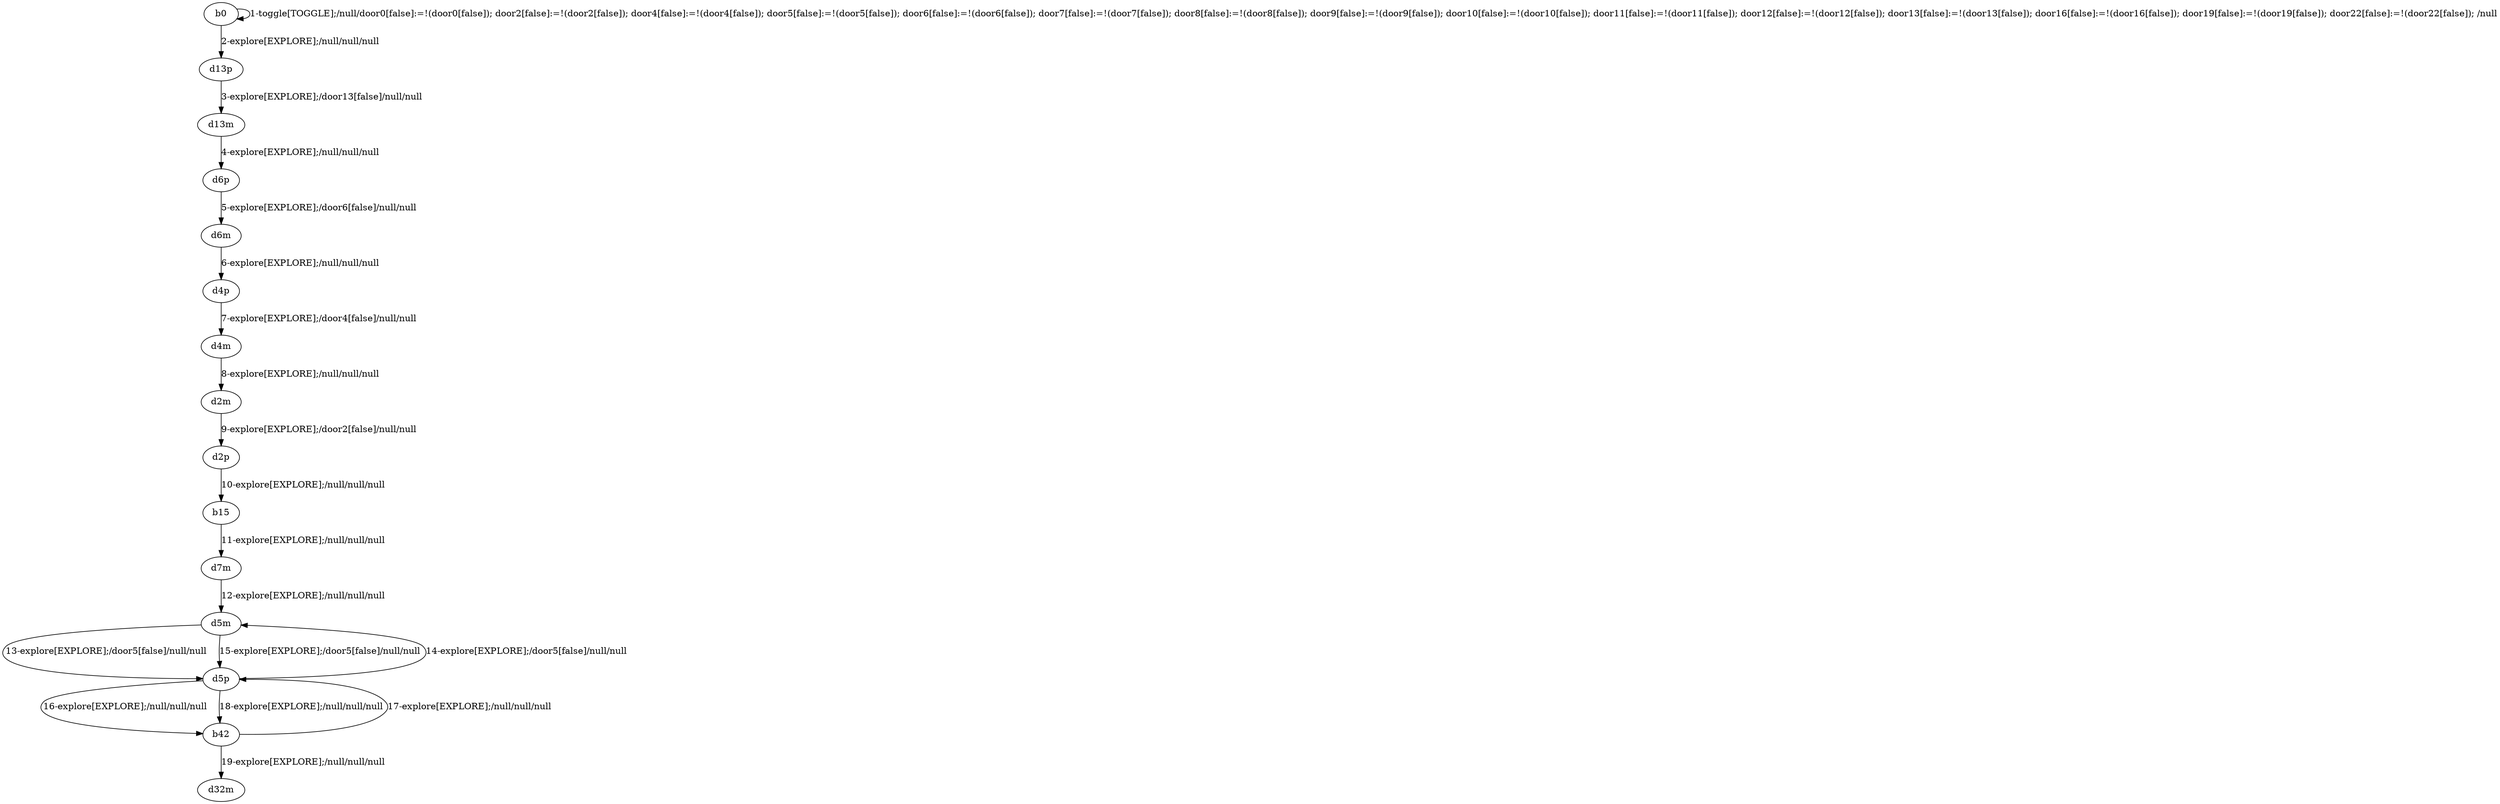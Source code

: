 # Total number of goals covered by this test: 1
# b42 --> d5p

digraph g {
"b0" -> "b0" [label = "1-toggle[TOGGLE];/null/door0[false]:=!(door0[false]); door2[false]:=!(door2[false]); door4[false]:=!(door4[false]); door5[false]:=!(door5[false]); door6[false]:=!(door6[false]); door7[false]:=!(door7[false]); door8[false]:=!(door8[false]); door9[false]:=!(door9[false]); door10[false]:=!(door10[false]); door11[false]:=!(door11[false]); door12[false]:=!(door12[false]); door13[false]:=!(door13[false]); door16[false]:=!(door16[false]); door19[false]:=!(door19[false]); door22[false]:=!(door22[false]); /null"];
"b0" -> "d13p" [label = "2-explore[EXPLORE];/null/null/null"];
"d13p" -> "d13m" [label = "3-explore[EXPLORE];/door13[false]/null/null"];
"d13m" -> "d6p" [label = "4-explore[EXPLORE];/null/null/null"];
"d6p" -> "d6m" [label = "5-explore[EXPLORE];/door6[false]/null/null"];
"d6m" -> "d4p" [label = "6-explore[EXPLORE];/null/null/null"];
"d4p" -> "d4m" [label = "7-explore[EXPLORE];/door4[false]/null/null"];
"d4m" -> "d2m" [label = "8-explore[EXPLORE];/null/null/null"];
"d2m" -> "d2p" [label = "9-explore[EXPLORE];/door2[false]/null/null"];
"d2p" -> "b15" [label = "10-explore[EXPLORE];/null/null/null"];
"b15" -> "d7m" [label = "11-explore[EXPLORE];/null/null/null"];
"d7m" -> "d5m" [label = "12-explore[EXPLORE];/null/null/null"];
"d5m" -> "d5p" [label = "13-explore[EXPLORE];/door5[false]/null/null"];
"d5p" -> "d5m" [label = "14-explore[EXPLORE];/door5[false]/null/null"];
"d5m" -> "d5p" [label = "15-explore[EXPLORE];/door5[false]/null/null"];
"d5p" -> "b42" [label = "16-explore[EXPLORE];/null/null/null"];
"b42" -> "d5p" [label = "17-explore[EXPLORE];/null/null/null"];
"d5p" -> "b42" [label = "18-explore[EXPLORE];/null/null/null"];
"b42" -> "d32m" [label = "19-explore[EXPLORE];/null/null/null"];
}